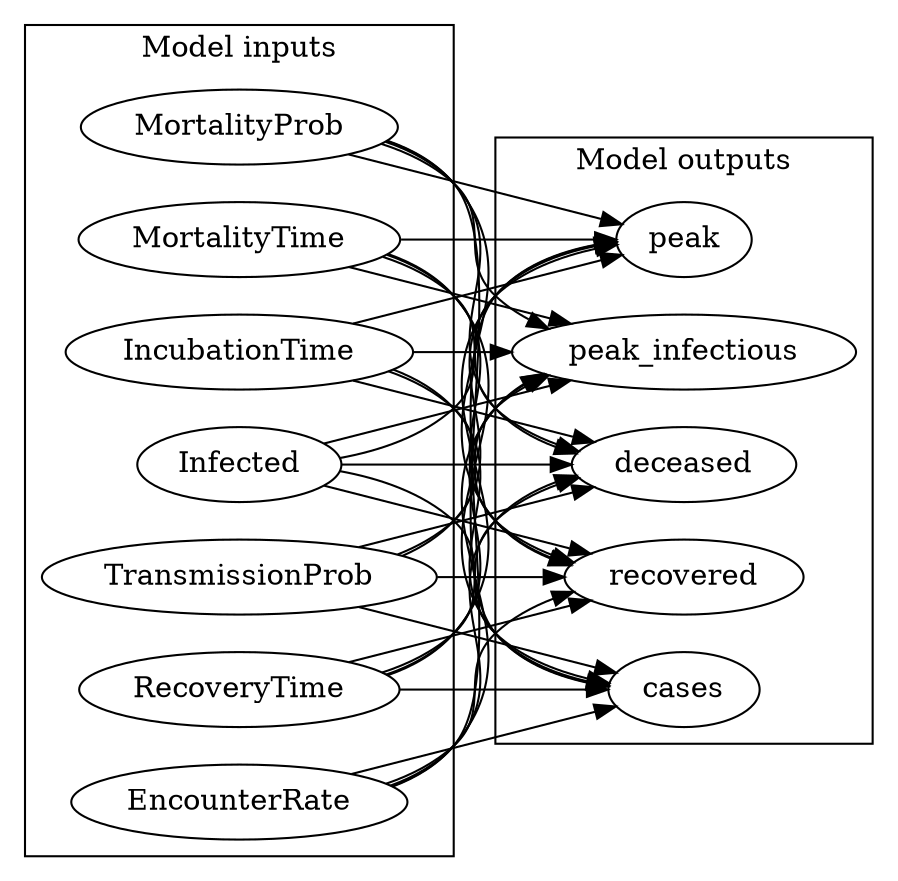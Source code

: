 digraph "" {
	graph [newrank=True,
		rankdir=LR
	];
	subgraph cluster_inputs {
		graph [label="Model inputs"];
		TransmissionProb;
		RecoveryTime;
		EncounterRate;
		MortalityProb;
		MortalityTime;
		IncubationTime;
		Infected;
	}
	subgraph cluster_outputs {
		graph [label="Model outputs"];
		recovered;
		cases;
		peak;
		peak_infectious;
		deceased;
	}
	TransmissionProb -> recovered;
	TransmissionProb -> cases;
	TransmissionProb -> peak;
	TransmissionProb -> peak_infectious;
	TransmissionProb -> deceased;
	RecoveryTime -> recovered;
	RecoveryTime -> cases;
	RecoveryTime -> peak;
	RecoveryTime -> peak_infectious;
	RecoveryTime -> deceased;
	EncounterRate -> recovered;
	EncounterRate -> cases;
	EncounterRate -> peak;
	EncounterRate -> peak_infectious;
	EncounterRate -> deceased;
	MortalityProb -> recovered;
	MortalityProb -> cases;
	MortalityProb -> peak;
	MortalityProb -> peak_infectious;
	MortalityProb -> deceased;
	MortalityTime -> recovered;
	MortalityTime -> cases;
	MortalityTime -> peak;
	MortalityTime -> peak_infectious;
	MortalityTime -> deceased;
	IncubationTime -> recovered;
	IncubationTime -> cases;
	IncubationTime -> peak;
	IncubationTime -> peak_infectious;
	IncubationTime -> deceased;
	Infected -> recovered;
	Infected -> cases;
	Infected -> peak;
	Infected -> peak_infectious;
	Infected -> deceased;
}
